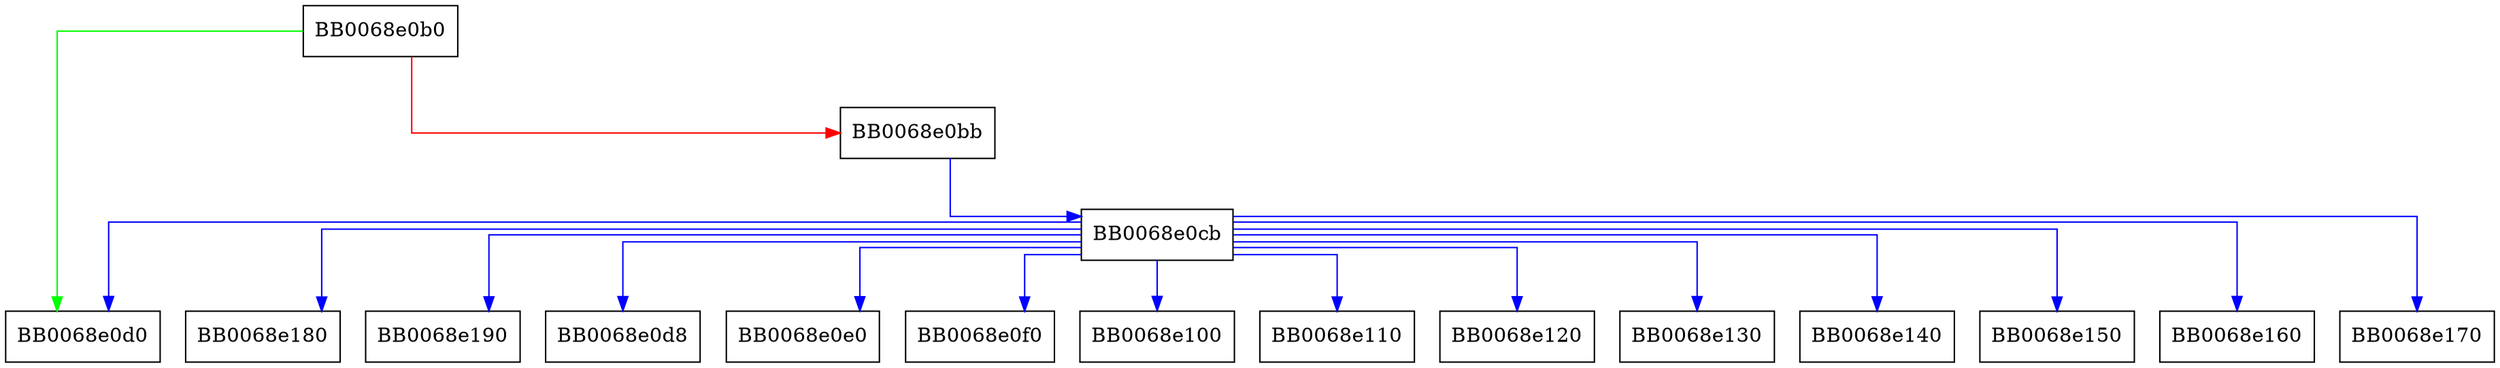 digraph deflt_query {
  node [shape="box"];
  graph [splines=ortho];
  BB0068e0b0 -> BB0068e0d0 [color="green"];
  BB0068e0b0 -> BB0068e0bb [color="red"];
  BB0068e0bb -> BB0068e0cb [color="blue"];
  BB0068e0cb -> BB0068e0d0 [color="blue"];
  BB0068e0cb -> BB0068e180 [color="blue"];
  BB0068e0cb -> BB0068e190 [color="blue"];
  BB0068e0cb -> BB0068e0d8 [color="blue"];
  BB0068e0cb -> BB0068e0e0 [color="blue"];
  BB0068e0cb -> BB0068e0f0 [color="blue"];
  BB0068e0cb -> BB0068e100 [color="blue"];
  BB0068e0cb -> BB0068e110 [color="blue"];
  BB0068e0cb -> BB0068e120 [color="blue"];
  BB0068e0cb -> BB0068e130 [color="blue"];
  BB0068e0cb -> BB0068e140 [color="blue"];
  BB0068e0cb -> BB0068e150 [color="blue"];
  BB0068e0cb -> BB0068e160 [color="blue"];
  BB0068e0cb -> BB0068e170 [color="blue"];
}